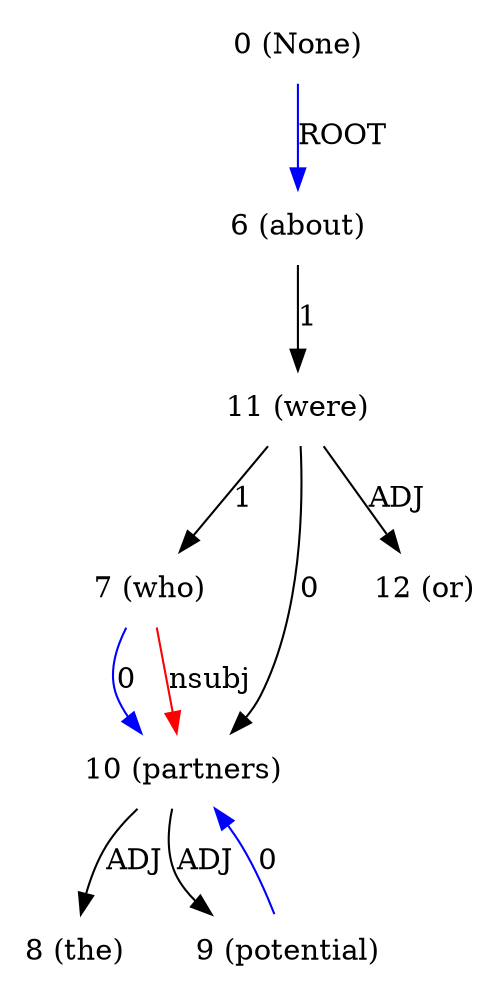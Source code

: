 digraph G{
edge [dir=forward]
node [shape=plaintext]

0 [label="0 (None)"]
0 -> 6 [label="ROOT", color="blue"]
6 [label="6 (about)"]
6 -> 11 [label="1"]
7 [label="7 (who)"]
7 -> 10 [label="0", color="blue"]
8 [label="8 (the)"]
9 [label="9 (potential)"]
9 -> 10 [label="0", color="blue"]
10 [label="10 (partners)"]
10 -> 8 [label="ADJ"]
10 -> 9 [label="ADJ"]
7 -> 10 [label="nsubj", color="red"]
11 [label="11 (were)"]
11 -> 7 [label="1"]
11 -> 10 [label="0"]
11 -> 12 [label="ADJ"]
12 [label="12 (or)"]
}

